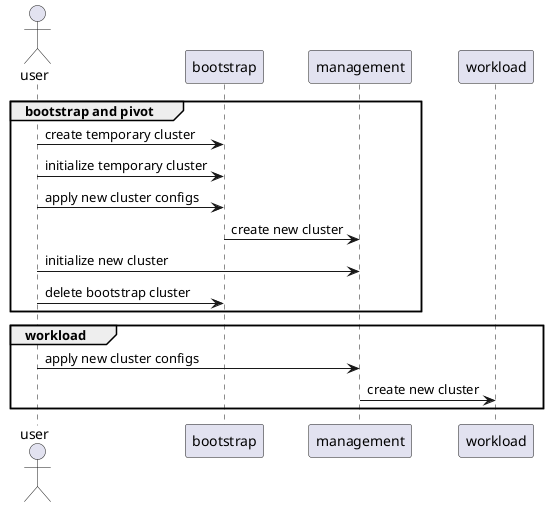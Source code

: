 @startuml ClusterAPI-Bootstrap-Pivot

actor user
participant bootstrap
participant management
participant workload

group bootstrap and pivot
  user -> bootstrap: create temporary cluster
  user -> bootstrap: initialize temporary cluster
  user -> bootstrap: apply new cluster configs
  bootstrap -> management: create new cluster
  user -> management: initialize new cluster
  user -> bootstrap: delete bootstrap cluster
end

group workload
  user -> management: apply new cluster configs
  management -> workload: create new cluster
end

@enduml
